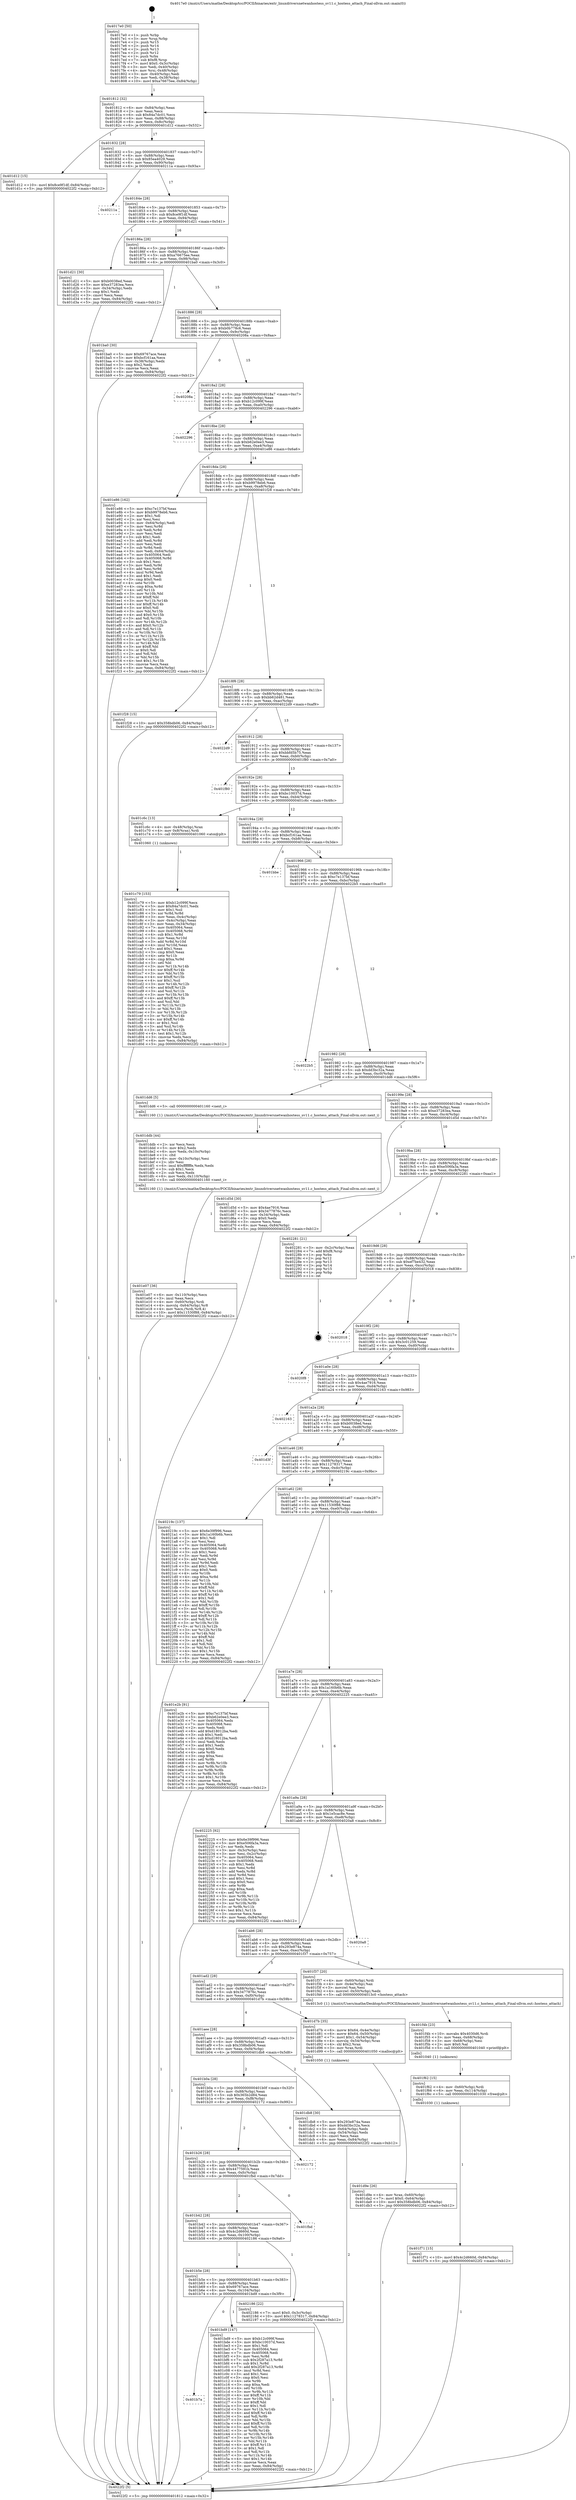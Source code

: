 digraph "0x4017e0" {
  label = "0x4017e0 (/mnt/c/Users/mathe/Desktop/tcc/POCII/binaries/extr_linuxdriversnetwanhostess_sv11.c_hostess_attach_Final-ollvm.out::main(0))"
  labelloc = "t"
  node[shape=record]

  Entry [label="",width=0.3,height=0.3,shape=circle,fillcolor=black,style=filled]
  "0x401812" [label="{
     0x401812 [32]\l
     | [instrs]\l
     &nbsp;&nbsp;0x401812 \<+6\>: mov -0x84(%rbp),%eax\l
     &nbsp;&nbsp;0x401818 \<+2\>: mov %eax,%ecx\l
     &nbsp;&nbsp;0x40181a \<+6\>: sub $0x84a7dc01,%ecx\l
     &nbsp;&nbsp;0x401820 \<+6\>: mov %eax,-0x88(%rbp)\l
     &nbsp;&nbsp;0x401826 \<+6\>: mov %ecx,-0x8c(%rbp)\l
     &nbsp;&nbsp;0x40182c \<+6\>: je 0000000000401d12 \<main+0x532\>\l
  }"]
  "0x401d12" [label="{
     0x401d12 [15]\l
     | [instrs]\l
     &nbsp;&nbsp;0x401d12 \<+10\>: movl $0x8ce9f1df,-0x84(%rbp)\l
     &nbsp;&nbsp;0x401d1c \<+5\>: jmp 00000000004022f2 \<main+0xb12\>\l
  }"]
  "0x401832" [label="{
     0x401832 [28]\l
     | [instrs]\l
     &nbsp;&nbsp;0x401832 \<+5\>: jmp 0000000000401837 \<main+0x57\>\l
     &nbsp;&nbsp;0x401837 \<+6\>: mov -0x88(%rbp),%eax\l
     &nbsp;&nbsp;0x40183d \<+5\>: sub $0x85ea4029,%eax\l
     &nbsp;&nbsp;0x401842 \<+6\>: mov %eax,-0x90(%rbp)\l
     &nbsp;&nbsp;0x401848 \<+6\>: je 000000000040211a \<main+0x93a\>\l
  }"]
  Exit [label="",width=0.3,height=0.3,shape=circle,fillcolor=black,style=filled,peripheries=2]
  "0x40211a" [label="{
     0x40211a\l
  }", style=dashed]
  "0x40184e" [label="{
     0x40184e [28]\l
     | [instrs]\l
     &nbsp;&nbsp;0x40184e \<+5\>: jmp 0000000000401853 \<main+0x73\>\l
     &nbsp;&nbsp;0x401853 \<+6\>: mov -0x88(%rbp),%eax\l
     &nbsp;&nbsp;0x401859 \<+5\>: sub $0x8ce9f1df,%eax\l
     &nbsp;&nbsp;0x40185e \<+6\>: mov %eax,-0x94(%rbp)\l
     &nbsp;&nbsp;0x401864 \<+6\>: je 0000000000401d21 \<main+0x541\>\l
  }"]
  "0x401f71" [label="{
     0x401f71 [15]\l
     | [instrs]\l
     &nbsp;&nbsp;0x401f71 \<+10\>: movl $0x4c2d660d,-0x84(%rbp)\l
     &nbsp;&nbsp;0x401f7b \<+5\>: jmp 00000000004022f2 \<main+0xb12\>\l
  }"]
  "0x401d21" [label="{
     0x401d21 [30]\l
     | [instrs]\l
     &nbsp;&nbsp;0x401d21 \<+5\>: mov $0xb0038ed,%eax\l
     &nbsp;&nbsp;0x401d26 \<+5\>: mov $0xe37283ea,%ecx\l
     &nbsp;&nbsp;0x401d2b \<+3\>: mov -0x34(%rbp),%edx\l
     &nbsp;&nbsp;0x401d2e \<+3\>: cmp $0x1,%edx\l
     &nbsp;&nbsp;0x401d31 \<+3\>: cmovl %ecx,%eax\l
     &nbsp;&nbsp;0x401d34 \<+6\>: mov %eax,-0x84(%rbp)\l
     &nbsp;&nbsp;0x401d3a \<+5\>: jmp 00000000004022f2 \<main+0xb12\>\l
  }"]
  "0x40186a" [label="{
     0x40186a [28]\l
     | [instrs]\l
     &nbsp;&nbsp;0x40186a \<+5\>: jmp 000000000040186f \<main+0x8f\>\l
     &nbsp;&nbsp;0x40186f \<+6\>: mov -0x88(%rbp),%eax\l
     &nbsp;&nbsp;0x401875 \<+5\>: sub $0xa76675ee,%eax\l
     &nbsp;&nbsp;0x40187a \<+6\>: mov %eax,-0x98(%rbp)\l
     &nbsp;&nbsp;0x401880 \<+6\>: je 0000000000401ba0 \<main+0x3c0\>\l
  }"]
  "0x401f62" [label="{
     0x401f62 [15]\l
     | [instrs]\l
     &nbsp;&nbsp;0x401f62 \<+4\>: mov -0x60(%rbp),%rdi\l
     &nbsp;&nbsp;0x401f66 \<+6\>: mov %eax,-0x114(%rbp)\l
     &nbsp;&nbsp;0x401f6c \<+5\>: call 0000000000401030 \<free@plt\>\l
     | [calls]\l
     &nbsp;&nbsp;0x401030 \{1\} (unknown)\l
  }"]
  "0x401ba0" [label="{
     0x401ba0 [30]\l
     | [instrs]\l
     &nbsp;&nbsp;0x401ba0 \<+5\>: mov $0x69767ace,%eax\l
     &nbsp;&nbsp;0x401ba5 \<+5\>: mov $0xbcf161aa,%ecx\l
     &nbsp;&nbsp;0x401baa \<+3\>: mov -0x38(%rbp),%edx\l
     &nbsp;&nbsp;0x401bad \<+3\>: cmp $0x2,%edx\l
     &nbsp;&nbsp;0x401bb0 \<+3\>: cmovne %ecx,%eax\l
     &nbsp;&nbsp;0x401bb3 \<+6\>: mov %eax,-0x84(%rbp)\l
     &nbsp;&nbsp;0x401bb9 \<+5\>: jmp 00000000004022f2 \<main+0xb12\>\l
  }"]
  "0x401886" [label="{
     0x401886 [28]\l
     | [instrs]\l
     &nbsp;&nbsp;0x401886 \<+5\>: jmp 000000000040188b \<main+0xab\>\l
     &nbsp;&nbsp;0x40188b \<+6\>: mov -0x88(%rbp),%eax\l
     &nbsp;&nbsp;0x401891 \<+5\>: sub $0xb0b778c6,%eax\l
     &nbsp;&nbsp;0x401896 \<+6\>: mov %eax,-0x9c(%rbp)\l
     &nbsp;&nbsp;0x40189c \<+6\>: je 000000000040208a \<main+0x8aa\>\l
  }"]
  "0x4022f2" [label="{
     0x4022f2 [5]\l
     | [instrs]\l
     &nbsp;&nbsp;0x4022f2 \<+5\>: jmp 0000000000401812 \<main+0x32\>\l
  }"]
  "0x4017e0" [label="{
     0x4017e0 [50]\l
     | [instrs]\l
     &nbsp;&nbsp;0x4017e0 \<+1\>: push %rbp\l
     &nbsp;&nbsp;0x4017e1 \<+3\>: mov %rsp,%rbp\l
     &nbsp;&nbsp;0x4017e4 \<+2\>: push %r15\l
     &nbsp;&nbsp;0x4017e6 \<+2\>: push %r14\l
     &nbsp;&nbsp;0x4017e8 \<+2\>: push %r13\l
     &nbsp;&nbsp;0x4017ea \<+2\>: push %r12\l
     &nbsp;&nbsp;0x4017ec \<+1\>: push %rbx\l
     &nbsp;&nbsp;0x4017ed \<+7\>: sub $0xf8,%rsp\l
     &nbsp;&nbsp;0x4017f4 \<+7\>: movl $0x0,-0x3c(%rbp)\l
     &nbsp;&nbsp;0x4017fb \<+3\>: mov %edi,-0x40(%rbp)\l
     &nbsp;&nbsp;0x4017fe \<+4\>: mov %rsi,-0x48(%rbp)\l
     &nbsp;&nbsp;0x401802 \<+3\>: mov -0x40(%rbp),%edi\l
     &nbsp;&nbsp;0x401805 \<+3\>: mov %edi,-0x38(%rbp)\l
     &nbsp;&nbsp;0x401808 \<+10\>: movl $0xa76675ee,-0x84(%rbp)\l
  }"]
  "0x401f4b" [label="{
     0x401f4b [23]\l
     | [instrs]\l
     &nbsp;&nbsp;0x401f4b \<+10\>: movabs $0x4030d6,%rdi\l
     &nbsp;&nbsp;0x401f55 \<+3\>: mov %eax,-0x68(%rbp)\l
     &nbsp;&nbsp;0x401f58 \<+3\>: mov -0x68(%rbp),%esi\l
     &nbsp;&nbsp;0x401f5b \<+2\>: mov $0x0,%al\l
     &nbsp;&nbsp;0x401f5d \<+5\>: call 0000000000401040 \<printf@plt\>\l
     | [calls]\l
     &nbsp;&nbsp;0x401040 \{1\} (unknown)\l
  }"]
  "0x40208a" [label="{
     0x40208a\l
  }", style=dashed]
  "0x4018a2" [label="{
     0x4018a2 [28]\l
     | [instrs]\l
     &nbsp;&nbsp;0x4018a2 \<+5\>: jmp 00000000004018a7 \<main+0xc7\>\l
     &nbsp;&nbsp;0x4018a7 \<+6\>: mov -0x88(%rbp),%eax\l
     &nbsp;&nbsp;0x4018ad \<+5\>: sub $0xb12c099f,%eax\l
     &nbsp;&nbsp;0x4018b2 \<+6\>: mov %eax,-0xa0(%rbp)\l
     &nbsp;&nbsp;0x4018b8 \<+6\>: je 0000000000402296 \<main+0xab6\>\l
  }"]
  "0x401e07" [label="{
     0x401e07 [36]\l
     | [instrs]\l
     &nbsp;&nbsp;0x401e07 \<+6\>: mov -0x110(%rbp),%ecx\l
     &nbsp;&nbsp;0x401e0d \<+3\>: imul %eax,%ecx\l
     &nbsp;&nbsp;0x401e10 \<+4\>: mov -0x60(%rbp),%rdi\l
     &nbsp;&nbsp;0x401e14 \<+4\>: movslq -0x64(%rbp),%r8\l
     &nbsp;&nbsp;0x401e18 \<+4\>: mov %ecx,(%rdi,%r8,4)\l
     &nbsp;&nbsp;0x401e1c \<+10\>: movl $0x11530f88,-0x84(%rbp)\l
     &nbsp;&nbsp;0x401e26 \<+5\>: jmp 00000000004022f2 \<main+0xb12\>\l
  }"]
  "0x402296" [label="{
     0x402296\l
  }", style=dashed]
  "0x4018be" [label="{
     0x4018be [28]\l
     | [instrs]\l
     &nbsp;&nbsp;0x4018be \<+5\>: jmp 00000000004018c3 \<main+0xe3\>\l
     &nbsp;&nbsp;0x4018c3 \<+6\>: mov -0x88(%rbp),%eax\l
     &nbsp;&nbsp;0x4018c9 \<+5\>: sub $0xb62e0ee3,%eax\l
     &nbsp;&nbsp;0x4018ce \<+6\>: mov %eax,-0xa4(%rbp)\l
     &nbsp;&nbsp;0x4018d4 \<+6\>: je 0000000000401e86 \<main+0x6a6\>\l
  }"]
  "0x401ddb" [label="{
     0x401ddb [44]\l
     | [instrs]\l
     &nbsp;&nbsp;0x401ddb \<+2\>: xor %ecx,%ecx\l
     &nbsp;&nbsp;0x401ddd \<+5\>: mov $0x2,%edx\l
     &nbsp;&nbsp;0x401de2 \<+6\>: mov %edx,-0x10c(%rbp)\l
     &nbsp;&nbsp;0x401de8 \<+1\>: cltd\l
     &nbsp;&nbsp;0x401de9 \<+6\>: mov -0x10c(%rbp),%esi\l
     &nbsp;&nbsp;0x401def \<+2\>: idiv %esi\l
     &nbsp;&nbsp;0x401df1 \<+6\>: imul $0xfffffffe,%edx,%edx\l
     &nbsp;&nbsp;0x401df7 \<+3\>: sub $0x1,%ecx\l
     &nbsp;&nbsp;0x401dfa \<+2\>: sub %ecx,%edx\l
     &nbsp;&nbsp;0x401dfc \<+6\>: mov %edx,-0x110(%rbp)\l
     &nbsp;&nbsp;0x401e02 \<+5\>: call 0000000000401160 \<next_i\>\l
     | [calls]\l
     &nbsp;&nbsp;0x401160 \{1\} (/mnt/c/Users/mathe/Desktop/tcc/POCII/binaries/extr_linuxdriversnetwanhostess_sv11.c_hostess_attach_Final-ollvm.out::next_i)\l
  }"]
  "0x401e86" [label="{
     0x401e86 [162]\l
     | [instrs]\l
     &nbsp;&nbsp;0x401e86 \<+5\>: mov $0xc7e137bf,%eax\l
     &nbsp;&nbsp;0x401e8b \<+5\>: mov $0xb9978eb6,%ecx\l
     &nbsp;&nbsp;0x401e90 \<+2\>: mov $0x1,%dl\l
     &nbsp;&nbsp;0x401e92 \<+2\>: xor %esi,%esi\l
     &nbsp;&nbsp;0x401e94 \<+3\>: mov -0x64(%rbp),%edi\l
     &nbsp;&nbsp;0x401e97 \<+3\>: mov %esi,%r8d\l
     &nbsp;&nbsp;0x401e9a \<+3\>: sub %edi,%r8d\l
     &nbsp;&nbsp;0x401e9d \<+2\>: mov %esi,%edi\l
     &nbsp;&nbsp;0x401e9f \<+3\>: sub $0x1,%edi\l
     &nbsp;&nbsp;0x401ea2 \<+3\>: add %edi,%r8d\l
     &nbsp;&nbsp;0x401ea5 \<+2\>: mov %esi,%edi\l
     &nbsp;&nbsp;0x401ea7 \<+3\>: sub %r8d,%edi\l
     &nbsp;&nbsp;0x401eaa \<+3\>: mov %edi,-0x64(%rbp)\l
     &nbsp;&nbsp;0x401ead \<+7\>: mov 0x405064,%edi\l
     &nbsp;&nbsp;0x401eb4 \<+8\>: mov 0x405068,%r8d\l
     &nbsp;&nbsp;0x401ebc \<+3\>: sub $0x1,%esi\l
     &nbsp;&nbsp;0x401ebf \<+3\>: mov %edi,%r9d\l
     &nbsp;&nbsp;0x401ec2 \<+3\>: add %esi,%r9d\l
     &nbsp;&nbsp;0x401ec5 \<+4\>: imul %r9d,%edi\l
     &nbsp;&nbsp;0x401ec9 \<+3\>: and $0x1,%edi\l
     &nbsp;&nbsp;0x401ecc \<+3\>: cmp $0x0,%edi\l
     &nbsp;&nbsp;0x401ecf \<+4\>: sete %r10b\l
     &nbsp;&nbsp;0x401ed3 \<+4\>: cmp $0xa,%r8d\l
     &nbsp;&nbsp;0x401ed7 \<+4\>: setl %r11b\l
     &nbsp;&nbsp;0x401edb \<+3\>: mov %r10b,%bl\l
     &nbsp;&nbsp;0x401ede \<+3\>: xor $0xff,%bl\l
     &nbsp;&nbsp;0x401ee1 \<+3\>: mov %r11b,%r14b\l
     &nbsp;&nbsp;0x401ee4 \<+4\>: xor $0xff,%r14b\l
     &nbsp;&nbsp;0x401ee8 \<+3\>: xor $0x0,%dl\l
     &nbsp;&nbsp;0x401eeb \<+3\>: mov %bl,%r15b\l
     &nbsp;&nbsp;0x401eee \<+4\>: and $0x0,%r15b\l
     &nbsp;&nbsp;0x401ef2 \<+3\>: and %dl,%r10b\l
     &nbsp;&nbsp;0x401ef5 \<+3\>: mov %r14b,%r12b\l
     &nbsp;&nbsp;0x401ef8 \<+4\>: and $0x0,%r12b\l
     &nbsp;&nbsp;0x401efc \<+3\>: and %dl,%r11b\l
     &nbsp;&nbsp;0x401eff \<+3\>: or %r10b,%r15b\l
     &nbsp;&nbsp;0x401f02 \<+3\>: or %r11b,%r12b\l
     &nbsp;&nbsp;0x401f05 \<+3\>: xor %r12b,%r15b\l
     &nbsp;&nbsp;0x401f08 \<+3\>: or %r14b,%bl\l
     &nbsp;&nbsp;0x401f0b \<+3\>: xor $0xff,%bl\l
     &nbsp;&nbsp;0x401f0e \<+3\>: or $0x0,%dl\l
     &nbsp;&nbsp;0x401f11 \<+2\>: and %dl,%bl\l
     &nbsp;&nbsp;0x401f13 \<+3\>: or %bl,%r15b\l
     &nbsp;&nbsp;0x401f16 \<+4\>: test $0x1,%r15b\l
     &nbsp;&nbsp;0x401f1a \<+3\>: cmovne %ecx,%eax\l
     &nbsp;&nbsp;0x401f1d \<+6\>: mov %eax,-0x84(%rbp)\l
     &nbsp;&nbsp;0x401f23 \<+5\>: jmp 00000000004022f2 \<main+0xb12\>\l
  }"]
  "0x4018da" [label="{
     0x4018da [28]\l
     | [instrs]\l
     &nbsp;&nbsp;0x4018da \<+5\>: jmp 00000000004018df \<main+0xff\>\l
     &nbsp;&nbsp;0x4018df \<+6\>: mov -0x88(%rbp),%eax\l
     &nbsp;&nbsp;0x4018e5 \<+5\>: sub $0xb9978eb6,%eax\l
     &nbsp;&nbsp;0x4018ea \<+6\>: mov %eax,-0xa8(%rbp)\l
     &nbsp;&nbsp;0x4018f0 \<+6\>: je 0000000000401f28 \<main+0x748\>\l
  }"]
  "0x401d9e" [label="{
     0x401d9e [26]\l
     | [instrs]\l
     &nbsp;&nbsp;0x401d9e \<+4\>: mov %rax,-0x60(%rbp)\l
     &nbsp;&nbsp;0x401da2 \<+7\>: movl $0x0,-0x64(%rbp)\l
     &nbsp;&nbsp;0x401da9 \<+10\>: movl $0x358bdb06,-0x84(%rbp)\l
     &nbsp;&nbsp;0x401db3 \<+5\>: jmp 00000000004022f2 \<main+0xb12\>\l
  }"]
  "0x401f28" [label="{
     0x401f28 [15]\l
     | [instrs]\l
     &nbsp;&nbsp;0x401f28 \<+10\>: movl $0x358bdb06,-0x84(%rbp)\l
     &nbsp;&nbsp;0x401f32 \<+5\>: jmp 00000000004022f2 \<main+0xb12\>\l
  }"]
  "0x4018f6" [label="{
     0x4018f6 [28]\l
     | [instrs]\l
     &nbsp;&nbsp;0x4018f6 \<+5\>: jmp 00000000004018fb \<main+0x11b\>\l
     &nbsp;&nbsp;0x4018fb \<+6\>: mov -0x88(%rbp),%eax\l
     &nbsp;&nbsp;0x401901 \<+5\>: sub $0xbb62d481,%eax\l
     &nbsp;&nbsp;0x401906 \<+6\>: mov %eax,-0xac(%rbp)\l
     &nbsp;&nbsp;0x40190c \<+6\>: je 00000000004022d9 \<main+0xaf9\>\l
  }"]
  "0x401c79" [label="{
     0x401c79 [153]\l
     | [instrs]\l
     &nbsp;&nbsp;0x401c79 \<+5\>: mov $0xb12c099f,%ecx\l
     &nbsp;&nbsp;0x401c7e \<+5\>: mov $0x84a7dc01,%edx\l
     &nbsp;&nbsp;0x401c83 \<+3\>: mov $0x1,%sil\l
     &nbsp;&nbsp;0x401c86 \<+3\>: xor %r8d,%r8d\l
     &nbsp;&nbsp;0x401c89 \<+3\>: mov %eax,-0x4c(%rbp)\l
     &nbsp;&nbsp;0x401c8c \<+3\>: mov -0x4c(%rbp),%eax\l
     &nbsp;&nbsp;0x401c8f \<+3\>: mov %eax,-0x34(%rbp)\l
     &nbsp;&nbsp;0x401c92 \<+7\>: mov 0x405064,%eax\l
     &nbsp;&nbsp;0x401c99 \<+8\>: mov 0x405068,%r9d\l
     &nbsp;&nbsp;0x401ca1 \<+4\>: sub $0x1,%r8d\l
     &nbsp;&nbsp;0x401ca5 \<+3\>: mov %eax,%r10d\l
     &nbsp;&nbsp;0x401ca8 \<+3\>: add %r8d,%r10d\l
     &nbsp;&nbsp;0x401cab \<+4\>: imul %r10d,%eax\l
     &nbsp;&nbsp;0x401caf \<+3\>: and $0x1,%eax\l
     &nbsp;&nbsp;0x401cb2 \<+3\>: cmp $0x0,%eax\l
     &nbsp;&nbsp;0x401cb5 \<+4\>: sete %r11b\l
     &nbsp;&nbsp;0x401cb9 \<+4\>: cmp $0xa,%r9d\l
     &nbsp;&nbsp;0x401cbd \<+3\>: setl %bl\l
     &nbsp;&nbsp;0x401cc0 \<+3\>: mov %r11b,%r14b\l
     &nbsp;&nbsp;0x401cc3 \<+4\>: xor $0xff,%r14b\l
     &nbsp;&nbsp;0x401cc7 \<+3\>: mov %bl,%r15b\l
     &nbsp;&nbsp;0x401cca \<+4\>: xor $0xff,%r15b\l
     &nbsp;&nbsp;0x401cce \<+4\>: xor $0x1,%sil\l
     &nbsp;&nbsp;0x401cd2 \<+3\>: mov %r14b,%r12b\l
     &nbsp;&nbsp;0x401cd5 \<+4\>: and $0xff,%r12b\l
     &nbsp;&nbsp;0x401cd9 \<+3\>: and %sil,%r11b\l
     &nbsp;&nbsp;0x401cdc \<+3\>: mov %r15b,%r13b\l
     &nbsp;&nbsp;0x401cdf \<+4\>: and $0xff,%r13b\l
     &nbsp;&nbsp;0x401ce3 \<+3\>: and %sil,%bl\l
     &nbsp;&nbsp;0x401ce6 \<+3\>: or %r11b,%r12b\l
     &nbsp;&nbsp;0x401ce9 \<+3\>: or %bl,%r13b\l
     &nbsp;&nbsp;0x401cec \<+3\>: xor %r13b,%r12b\l
     &nbsp;&nbsp;0x401cef \<+3\>: or %r15b,%r14b\l
     &nbsp;&nbsp;0x401cf2 \<+4\>: xor $0xff,%r14b\l
     &nbsp;&nbsp;0x401cf6 \<+4\>: or $0x1,%sil\l
     &nbsp;&nbsp;0x401cfa \<+3\>: and %sil,%r14b\l
     &nbsp;&nbsp;0x401cfd \<+3\>: or %r14b,%r12b\l
     &nbsp;&nbsp;0x401d00 \<+4\>: test $0x1,%r12b\l
     &nbsp;&nbsp;0x401d04 \<+3\>: cmovne %edx,%ecx\l
     &nbsp;&nbsp;0x401d07 \<+6\>: mov %ecx,-0x84(%rbp)\l
     &nbsp;&nbsp;0x401d0d \<+5\>: jmp 00000000004022f2 \<main+0xb12\>\l
  }"]
  "0x4022d9" [label="{
     0x4022d9\l
  }", style=dashed]
  "0x401912" [label="{
     0x401912 [28]\l
     | [instrs]\l
     &nbsp;&nbsp;0x401912 \<+5\>: jmp 0000000000401917 \<main+0x137\>\l
     &nbsp;&nbsp;0x401917 \<+6\>: mov -0x88(%rbp),%eax\l
     &nbsp;&nbsp;0x40191d \<+5\>: sub $0xbbfd5b75,%eax\l
     &nbsp;&nbsp;0x401922 \<+6\>: mov %eax,-0xb0(%rbp)\l
     &nbsp;&nbsp;0x401928 \<+6\>: je 0000000000401f80 \<main+0x7a0\>\l
  }"]
  "0x401b7a" [label="{
     0x401b7a\l
  }", style=dashed]
  "0x401f80" [label="{
     0x401f80\l
  }", style=dashed]
  "0x40192e" [label="{
     0x40192e [28]\l
     | [instrs]\l
     &nbsp;&nbsp;0x40192e \<+5\>: jmp 0000000000401933 \<main+0x153\>\l
     &nbsp;&nbsp;0x401933 \<+6\>: mov -0x88(%rbp),%eax\l
     &nbsp;&nbsp;0x401939 \<+5\>: sub $0xbc10037d,%eax\l
     &nbsp;&nbsp;0x40193e \<+6\>: mov %eax,-0xb4(%rbp)\l
     &nbsp;&nbsp;0x401944 \<+6\>: je 0000000000401c6c \<main+0x48c\>\l
  }"]
  "0x401bd9" [label="{
     0x401bd9 [147]\l
     | [instrs]\l
     &nbsp;&nbsp;0x401bd9 \<+5\>: mov $0xb12c099f,%eax\l
     &nbsp;&nbsp;0x401bde \<+5\>: mov $0xbc10037d,%ecx\l
     &nbsp;&nbsp;0x401be3 \<+2\>: mov $0x1,%dl\l
     &nbsp;&nbsp;0x401be5 \<+7\>: mov 0x405064,%esi\l
     &nbsp;&nbsp;0x401bec \<+7\>: mov 0x405068,%edi\l
     &nbsp;&nbsp;0x401bf3 \<+3\>: mov %esi,%r8d\l
     &nbsp;&nbsp;0x401bf6 \<+7\>: sub $0x2f287a13,%r8d\l
     &nbsp;&nbsp;0x401bfd \<+4\>: sub $0x1,%r8d\l
     &nbsp;&nbsp;0x401c01 \<+7\>: add $0x2f287a13,%r8d\l
     &nbsp;&nbsp;0x401c08 \<+4\>: imul %r8d,%esi\l
     &nbsp;&nbsp;0x401c0c \<+3\>: and $0x1,%esi\l
     &nbsp;&nbsp;0x401c0f \<+3\>: cmp $0x0,%esi\l
     &nbsp;&nbsp;0x401c12 \<+4\>: sete %r9b\l
     &nbsp;&nbsp;0x401c16 \<+3\>: cmp $0xa,%edi\l
     &nbsp;&nbsp;0x401c19 \<+4\>: setl %r10b\l
     &nbsp;&nbsp;0x401c1d \<+3\>: mov %r9b,%r11b\l
     &nbsp;&nbsp;0x401c20 \<+4\>: xor $0xff,%r11b\l
     &nbsp;&nbsp;0x401c24 \<+3\>: mov %r10b,%bl\l
     &nbsp;&nbsp;0x401c27 \<+3\>: xor $0xff,%bl\l
     &nbsp;&nbsp;0x401c2a \<+3\>: xor $0x1,%dl\l
     &nbsp;&nbsp;0x401c2d \<+3\>: mov %r11b,%r14b\l
     &nbsp;&nbsp;0x401c30 \<+4\>: and $0xff,%r14b\l
     &nbsp;&nbsp;0x401c34 \<+3\>: and %dl,%r9b\l
     &nbsp;&nbsp;0x401c37 \<+3\>: mov %bl,%r15b\l
     &nbsp;&nbsp;0x401c3a \<+4\>: and $0xff,%r15b\l
     &nbsp;&nbsp;0x401c3e \<+3\>: and %dl,%r10b\l
     &nbsp;&nbsp;0x401c41 \<+3\>: or %r9b,%r14b\l
     &nbsp;&nbsp;0x401c44 \<+3\>: or %r10b,%r15b\l
     &nbsp;&nbsp;0x401c47 \<+3\>: xor %r15b,%r14b\l
     &nbsp;&nbsp;0x401c4a \<+3\>: or %bl,%r11b\l
     &nbsp;&nbsp;0x401c4d \<+4\>: xor $0xff,%r11b\l
     &nbsp;&nbsp;0x401c51 \<+3\>: or $0x1,%dl\l
     &nbsp;&nbsp;0x401c54 \<+3\>: and %dl,%r11b\l
     &nbsp;&nbsp;0x401c57 \<+3\>: or %r11b,%r14b\l
     &nbsp;&nbsp;0x401c5a \<+4\>: test $0x1,%r14b\l
     &nbsp;&nbsp;0x401c5e \<+3\>: cmovne %ecx,%eax\l
     &nbsp;&nbsp;0x401c61 \<+6\>: mov %eax,-0x84(%rbp)\l
     &nbsp;&nbsp;0x401c67 \<+5\>: jmp 00000000004022f2 \<main+0xb12\>\l
  }"]
  "0x401c6c" [label="{
     0x401c6c [13]\l
     | [instrs]\l
     &nbsp;&nbsp;0x401c6c \<+4\>: mov -0x48(%rbp),%rax\l
     &nbsp;&nbsp;0x401c70 \<+4\>: mov 0x8(%rax),%rdi\l
     &nbsp;&nbsp;0x401c74 \<+5\>: call 0000000000401060 \<atoi@plt\>\l
     | [calls]\l
     &nbsp;&nbsp;0x401060 \{1\} (unknown)\l
  }"]
  "0x40194a" [label="{
     0x40194a [28]\l
     | [instrs]\l
     &nbsp;&nbsp;0x40194a \<+5\>: jmp 000000000040194f \<main+0x16f\>\l
     &nbsp;&nbsp;0x40194f \<+6\>: mov -0x88(%rbp),%eax\l
     &nbsp;&nbsp;0x401955 \<+5\>: sub $0xbcf161aa,%eax\l
     &nbsp;&nbsp;0x40195a \<+6\>: mov %eax,-0xb8(%rbp)\l
     &nbsp;&nbsp;0x401960 \<+6\>: je 0000000000401bbe \<main+0x3de\>\l
  }"]
  "0x401b5e" [label="{
     0x401b5e [28]\l
     | [instrs]\l
     &nbsp;&nbsp;0x401b5e \<+5\>: jmp 0000000000401b63 \<main+0x383\>\l
     &nbsp;&nbsp;0x401b63 \<+6\>: mov -0x88(%rbp),%eax\l
     &nbsp;&nbsp;0x401b69 \<+5\>: sub $0x69767ace,%eax\l
     &nbsp;&nbsp;0x401b6e \<+6\>: mov %eax,-0x104(%rbp)\l
     &nbsp;&nbsp;0x401b74 \<+6\>: je 0000000000401bd9 \<main+0x3f9\>\l
  }"]
  "0x401bbe" [label="{
     0x401bbe\l
  }", style=dashed]
  "0x401966" [label="{
     0x401966 [28]\l
     | [instrs]\l
     &nbsp;&nbsp;0x401966 \<+5\>: jmp 000000000040196b \<main+0x18b\>\l
     &nbsp;&nbsp;0x40196b \<+6\>: mov -0x88(%rbp),%eax\l
     &nbsp;&nbsp;0x401971 \<+5\>: sub $0xc7e137bf,%eax\l
     &nbsp;&nbsp;0x401976 \<+6\>: mov %eax,-0xbc(%rbp)\l
     &nbsp;&nbsp;0x40197c \<+6\>: je 00000000004022b5 \<main+0xad5\>\l
  }"]
  "0x402186" [label="{
     0x402186 [22]\l
     | [instrs]\l
     &nbsp;&nbsp;0x402186 \<+7\>: movl $0x0,-0x3c(%rbp)\l
     &nbsp;&nbsp;0x40218d \<+10\>: movl $0x11278317,-0x84(%rbp)\l
     &nbsp;&nbsp;0x402197 \<+5\>: jmp 00000000004022f2 \<main+0xb12\>\l
  }"]
  "0x4022b5" [label="{
     0x4022b5\l
  }", style=dashed]
  "0x401982" [label="{
     0x401982 [28]\l
     | [instrs]\l
     &nbsp;&nbsp;0x401982 \<+5\>: jmp 0000000000401987 \<main+0x1a7\>\l
     &nbsp;&nbsp;0x401987 \<+6\>: mov -0x88(%rbp),%eax\l
     &nbsp;&nbsp;0x40198d \<+5\>: sub $0xdd3bc32a,%eax\l
     &nbsp;&nbsp;0x401992 \<+6\>: mov %eax,-0xc0(%rbp)\l
     &nbsp;&nbsp;0x401998 \<+6\>: je 0000000000401dd6 \<main+0x5f6\>\l
  }"]
  "0x401b42" [label="{
     0x401b42 [28]\l
     | [instrs]\l
     &nbsp;&nbsp;0x401b42 \<+5\>: jmp 0000000000401b47 \<main+0x367\>\l
     &nbsp;&nbsp;0x401b47 \<+6\>: mov -0x88(%rbp),%eax\l
     &nbsp;&nbsp;0x401b4d \<+5\>: sub $0x4c2d660d,%eax\l
     &nbsp;&nbsp;0x401b52 \<+6\>: mov %eax,-0x100(%rbp)\l
     &nbsp;&nbsp;0x401b58 \<+6\>: je 0000000000402186 \<main+0x9a6\>\l
  }"]
  "0x401dd6" [label="{
     0x401dd6 [5]\l
     | [instrs]\l
     &nbsp;&nbsp;0x401dd6 \<+5\>: call 0000000000401160 \<next_i\>\l
     | [calls]\l
     &nbsp;&nbsp;0x401160 \{1\} (/mnt/c/Users/mathe/Desktop/tcc/POCII/binaries/extr_linuxdriversnetwanhostess_sv11.c_hostess_attach_Final-ollvm.out::next_i)\l
  }"]
  "0x40199e" [label="{
     0x40199e [28]\l
     | [instrs]\l
     &nbsp;&nbsp;0x40199e \<+5\>: jmp 00000000004019a3 \<main+0x1c3\>\l
     &nbsp;&nbsp;0x4019a3 \<+6\>: mov -0x88(%rbp),%eax\l
     &nbsp;&nbsp;0x4019a9 \<+5\>: sub $0xe37283ea,%eax\l
     &nbsp;&nbsp;0x4019ae \<+6\>: mov %eax,-0xc4(%rbp)\l
     &nbsp;&nbsp;0x4019b4 \<+6\>: je 0000000000401d5d \<main+0x57d\>\l
  }"]
  "0x401fbd" [label="{
     0x401fbd\l
  }", style=dashed]
  "0x401d5d" [label="{
     0x401d5d [30]\l
     | [instrs]\l
     &nbsp;&nbsp;0x401d5d \<+5\>: mov $0x4ae7916,%eax\l
     &nbsp;&nbsp;0x401d62 \<+5\>: mov $0x3477876c,%ecx\l
     &nbsp;&nbsp;0x401d67 \<+3\>: mov -0x34(%rbp),%edx\l
     &nbsp;&nbsp;0x401d6a \<+3\>: cmp $0x0,%edx\l
     &nbsp;&nbsp;0x401d6d \<+3\>: cmove %ecx,%eax\l
     &nbsp;&nbsp;0x401d70 \<+6\>: mov %eax,-0x84(%rbp)\l
     &nbsp;&nbsp;0x401d76 \<+5\>: jmp 00000000004022f2 \<main+0xb12\>\l
  }"]
  "0x4019ba" [label="{
     0x4019ba [28]\l
     | [instrs]\l
     &nbsp;&nbsp;0x4019ba \<+5\>: jmp 00000000004019bf \<main+0x1df\>\l
     &nbsp;&nbsp;0x4019bf \<+6\>: mov -0x88(%rbp),%eax\l
     &nbsp;&nbsp;0x4019c5 \<+5\>: sub $0xe506fa3a,%eax\l
     &nbsp;&nbsp;0x4019ca \<+6\>: mov %eax,-0xc8(%rbp)\l
     &nbsp;&nbsp;0x4019d0 \<+6\>: je 0000000000402281 \<main+0xaa1\>\l
  }"]
  "0x401b26" [label="{
     0x401b26 [28]\l
     | [instrs]\l
     &nbsp;&nbsp;0x401b26 \<+5\>: jmp 0000000000401b2b \<main+0x34b\>\l
     &nbsp;&nbsp;0x401b2b \<+6\>: mov -0x88(%rbp),%eax\l
     &nbsp;&nbsp;0x401b31 \<+5\>: sub $0x4477591b,%eax\l
     &nbsp;&nbsp;0x401b36 \<+6\>: mov %eax,-0xfc(%rbp)\l
     &nbsp;&nbsp;0x401b3c \<+6\>: je 0000000000401fbd \<main+0x7dd\>\l
  }"]
  "0x402281" [label="{
     0x402281 [21]\l
     | [instrs]\l
     &nbsp;&nbsp;0x402281 \<+3\>: mov -0x2c(%rbp),%eax\l
     &nbsp;&nbsp;0x402284 \<+7\>: add $0xf8,%rsp\l
     &nbsp;&nbsp;0x40228b \<+1\>: pop %rbx\l
     &nbsp;&nbsp;0x40228c \<+2\>: pop %r12\l
     &nbsp;&nbsp;0x40228e \<+2\>: pop %r13\l
     &nbsp;&nbsp;0x402290 \<+2\>: pop %r14\l
     &nbsp;&nbsp;0x402292 \<+2\>: pop %r15\l
     &nbsp;&nbsp;0x402294 \<+1\>: pop %rbp\l
     &nbsp;&nbsp;0x402295 \<+1\>: ret\l
  }"]
  "0x4019d6" [label="{
     0x4019d6 [28]\l
     | [instrs]\l
     &nbsp;&nbsp;0x4019d6 \<+5\>: jmp 00000000004019db \<main+0x1fb\>\l
     &nbsp;&nbsp;0x4019db \<+6\>: mov -0x88(%rbp),%eax\l
     &nbsp;&nbsp;0x4019e1 \<+5\>: sub $0xef7be432,%eax\l
     &nbsp;&nbsp;0x4019e6 \<+6\>: mov %eax,-0xcc(%rbp)\l
     &nbsp;&nbsp;0x4019ec \<+6\>: je 0000000000402018 \<main+0x838\>\l
  }"]
  "0x402172" [label="{
     0x402172\l
  }", style=dashed]
  "0x402018" [label="{
     0x402018\l
  }", style=dashed]
  "0x4019f2" [label="{
     0x4019f2 [28]\l
     | [instrs]\l
     &nbsp;&nbsp;0x4019f2 \<+5\>: jmp 00000000004019f7 \<main+0x217\>\l
     &nbsp;&nbsp;0x4019f7 \<+6\>: mov -0x88(%rbp),%eax\l
     &nbsp;&nbsp;0x4019fd \<+5\>: sub $0x3c01259,%eax\l
     &nbsp;&nbsp;0x401a02 \<+6\>: mov %eax,-0xd0(%rbp)\l
     &nbsp;&nbsp;0x401a08 \<+6\>: je 00000000004020f8 \<main+0x918\>\l
  }"]
  "0x401b0a" [label="{
     0x401b0a [28]\l
     | [instrs]\l
     &nbsp;&nbsp;0x401b0a \<+5\>: jmp 0000000000401b0f \<main+0x32f\>\l
     &nbsp;&nbsp;0x401b0f \<+6\>: mov -0x88(%rbp),%eax\l
     &nbsp;&nbsp;0x401b15 \<+5\>: sub $0x365b2d84,%eax\l
     &nbsp;&nbsp;0x401b1a \<+6\>: mov %eax,-0xf8(%rbp)\l
     &nbsp;&nbsp;0x401b20 \<+6\>: je 0000000000402172 \<main+0x992\>\l
  }"]
  "0x4020f8" [label="{
     0x4020f8\l
  }", style=dashed]
  "0x401a0e" [label="{
     0x401a0e [28]\l
     | [instrs]\l
     &nbsp;&nbsp;0x401a0e \<+5\>: jmp 0000000000401a13 \<main+0x233\>\l
     &nbsp;&nbsp;0x401a13 \<+6\>: mov -0x88(%rbp),%eax\l
     &nbsp;&nbsp;0x401a19 \<+5\>: sub $0x4ae7916,%eax\l
     &nbsp;&nbsp;0x401a1e \<+6\>: mov %eax,-0xd4(%rbp)\l
     &nbsp;&nbsp;0x401a24 \<+6\>: je 0000000000402163 \<main+0x983\>\l
  }"]
  "0x401db8" [label="{
     0x401db8 [30]\l
     | [instrs]\l
     &nbsp;&nbsp;0x401db8 \<+5\>: mov $0x293e874a,%eax\l
     &nbsp;&nbsp;0x401dbd \<+5\>: mov $0xdd3bc32a,%ecx\l
     &nbsp;&nbsp;0x401dc2 \<+3\>: mov -0x64(%rbp),%edx\l
     &nbsp;&nbsp;0x401dc5 \<+3\>: cmp -0x54(%rbp),%edx\l
     &nbsp;&nbsp;0x401dc8 \<+3\>: cmovl %ecx,%eax\l
     &nbsp;&nbsp;0x401dcb \<+6\>: mov %eax,-0x84(%rbp)\l
     &nbsp;&nbsp;0x401dd1 \<+5\>: jmp 00000000004022f2 \<main+0xb12\>\l
  }"]
  "0x402163" [label="{
     0x402163\l
  }", style=dashed]
  "0x401a2a" [label="{
     0x401a2a [28]\l
     | [instrs]\l
     &nbsp;&nbsp;0x401a2a \<+5\>: jmp 0000000000401a2f \<main+0x24f\>\l
     &nbsp;&nbsp;0x401a2f \<+6\>: mov -0x88(%rbp),%eax\l
     &nbsp;&nbsp;0x401a35 \<+5\>: sub $0xb0038ed,%eax\l
     &nbsp;&nbsp;0x401a3a \<+6\>: mov %eax,-0xd8(%rbp)\l
     &nbsp;&nbsp;0x401a40 \<+6\>: je 0000000000401d3f \<main+0x55f\>\l
  }"]
  "0x401aee" [label="{
     0x401aee [28]\l
     | [instrs]\l
     &nbsp;&nbsp;0x401aee \<+5\>: jmp 0000000000401af3 \<main+0x313\>\l
     &nbsp;&nbsp;0x401af3 \<+6\>: mov -0x88(%rbp),%eax\l
     &nbsp;&nbsp;0x401af9 \<+5\>: sub $0x358bdb06,%eax\l
     &nbsp;&nbsp;0x401afe \<+6\>: mov %eax,-0xf4(%rbp)\l
     &nbsp;&nbsp;0x401b04 \<+6\>: je 0000000000401db8 \<main+0x5d8\>\l
  }"]
  "0x401d3f" [label="{
     0x401d3f\l
  }", style=dashed]
  "0x401a46" [label="{
     0x401a46 [28]\l
     | [instrs]\l
     &nbsp;&nbsp;0x401a46 \<+5\>: jmp 0000000000401a4b \<main+0x26b\>\l
     &nbsp;&nbsp;0x401a4b \<+6\>: mov -0x88(%rbp),%eax\l
     &nbsp;&nbsp;0x401a51 \<+5\>: sub $0x11278317,%eax\l
     &nbsp;&nbsp;0x401a56 \<+6\>: mov %eax,-0xdc(%rbp)\l
     &nbsp;&nbsp;0x401a5c \<+6\>: je 000000000040219c \<main+0x9bc\>\l
  }"]
  "0x401d7b" [label="{
     0x401d7b [35]\l
     | [instrs]\l
     &nbsp;&nbsp;0x401d7b \<+6\>: movw $0x64,-0x4e(%rbp)\l
     &nbsp;&nbsp;0x401d81 \<+6\>: movw $0x64,-0x50(%rbp)\l
     &nbsp;&nbsp;0x401d87 \<+7\>: movl $0x1,-0x54(%rbp)\l
     &nbsp;&nbsp;0x401d8e \<+4\>: movslq -0x54(%rbp),%rax\l
     &nbsp;&nbsp;0x401d92 \<+4\>: shl $0x2,%rax\l
     &nbsp;&nbsp;0x401d96 \<+3\>: mov %rax,%rdi\l
     &nbsp;&nbsp;0x401d99 \<+5\>: call 0000000000401050 \<malloc@plt\>\l
     | [calls]\l
     &nbsp;&nbsp;0x401050 \{1\} (unknown)\l
  }"]
  "0x40219c" [label="{
     0x40219c [137]\l
     | [instrs]\l
     &nbsp;&nbsp;0x40219c \<+5\>: mov $0x6e39f996,%eax\l
     &nbsp;&nbsp;0x4021a1 \<+5\>: mov $0x1a160b6b,%ecx\l
     &nbsp;&nbsp;0x4021a6 \<+2\>: mov $0x1,%dl\l
     &nbsp;&nbsp;0x4021a8 \<+2\>: xor %esi,%esi\l
     &nbsp;&nbsp;0x4021aa \<+7\>: mov 0x405064,%edi\l
     &nbsp;&nbsp;0x4021b1 \<+8\>: mov 0x405068,%r8d\l
     &nbsp;&nbsp;0x4021b9 \<+3\>: sub $0x1,%esi\l
     &nbsp;&nbsp;0x4021bc \<+3\>: mov %edi,%r9d\l
     &nbsp;&nbsp;0x4021bf \<+3\>: add %esi,%r9d\l
     &nbsp;&nbsp;0x4021c2 \<+4\>: imul %r9d,%edi\l
     &nbsp;&nbsp;0x4021c6 \<+3\>: and $0x1,%edi\l
     &nbsp;&nbsp;0x4021c9 \<+3\>: cmp $0x0,%edi\l
     &nbsp;&nbsp;0x4021cc \<+4\>: sete %r10b\l
     &nbsp;&nbsp;0x4021d0 \<+4\>: cmp $0xa,%r8d\l
     &nbsp;&nbsp;0x4021d4 \<+4\>: setl %r11b\l
     &nbsp;&nbsp;0x4021d8 \<+3\>: mov %r10b,%bl\l
     &nbsp;&nbsp;0x4021db \<+3\>: xor $0xff,%bl\l
     &nbsp;&nbsp;0x4021de \<+3\>: mov %r11b,%r14b\l
     &nbsp;&nbsp;0x4021e1 \<+4\>: xor $0xff,%r14b\l
     &nbsp;&nbsp;0x4021e5 \<+3\>: xor $0x1,%dl\l
     &nbsp;&nbsp;0x4021e8 \<+3\>: mov %bl,%r15b\l
     &nbsp;&nbsp;0x4021eb \<+4\>: and $0xff,%r15b\l
     &nbsp;&nbsp;0x4021ef \<+3\>: and %dl,%r10b\l
     &nbsp;&nbsp;0x4021f2 \<+3\>: mov %r14b,%r12b\l
     &nbsp;&nbsp;0x4021f5 \<+4\>: and $0xff,%r12b\l
     &nbsp;&nbsp;0x4021f9 \<+3\>: and %dl,%r11b\l
     &nbsp;&nbsp;0x4021fc \<+3\>: or %r10b,%r15b\l
     &nbsp;&nbsp;0x4021ff \<+3\>: or %r11b,%r12b\l
     &nbsp;&nbsp;0x402202 \<+3\>: xor %r12b,%r15b\l
     &nbsp;&nbsp;0x402205 \<+3\>: or %r14b,%bl\l
     &nbsp;&nbsp;0x402208 \<+3\>: xor $0xff,%bl\l
     &nbsp;&nbsp;0x40220b \<+3\>: or $0x1,%dl\l
     &nbsp;&nbsp;0x40220e \<+2\>: and %dl,%bl\l
     &nbsp;&nbsp;0x402210 \<+3\>: or %bl,%r15b\l
     &nbsp;&nbsp;0x402213 \<+4\>: test $0x1,%r15b\l
     &nbsp;&nbsp;0x402217 \<+3\>: cmovne %ecx,%eax\l
     &nbsp;&nbsp;0x40221a \<+6\>: mov %eax,-0x84(%rbp)\l
     &nbsp;&nbsp;0x402220 \<+5\>: jmp 00000000004022f2 \<main+0xb12\>\l
  }"]
  "0x401a62" [label="{
     0x401a62 [28]\l
     | [instrs]\l
     &nbsp;&nbsp;0x401a62 \<+5\>: jmp 0000000000401a67 \<main+0x287\>\l
     &nbsp;&nbsp;0x401a67 \<+6\>: mov -0x88(%rbp),%eax\l
     &nbsp;&nbsp;0x401a6d \<+5\>: sub $0x11530f88,%eax\l
     &nbsp;&nbsp;0x401a72 \<+6\>: mov %eax,-0xe0(%rbp)\l
     &nbsp;&nbsp;0x401a78 \<+6\>: je 0000000000401e2b \<main+0x64b\>\l
  }"]
  "0x401ad2" [label="{
     0x401ad2 [28]\l
     | [instrs]\l
     &nbsp;&nbsp;0x401ad2 \<+5\>: jmp 0000000000401ad7 \<main+0x2f7\>\l
     &nbsp;&nbsp;0x401ad7 \<+6\>: mov -0x88(%rbp),%eax\l
     &nbsp;&nbsp;0x401add \<+5\>: sub $0x3477876c,%eax\l
     &nbsp;&nbsp;0x401ae2 \<+6\>: mov %eax,-0xf0(%rbp)\l
     &nbsp;&nbsp;0x401ae8 \<+6\>: je 0000000000401d7b \<main+0x59b\>\l
  }"]
  "0x401e2b" [label="{
     0x401e2b [91]\l
     | [instrs]\l
     &nbsp;&nbsp;0x401e2b \<+5\>: mov $0xc7e137bf,%eax\l
     &nbsp;&nbsp;0x401e30 \<+5\>: mov $0xb62e0ee3,%ecx\l
     &nbsp;&nbsp;0x401e35 \<+7\>: mov 0x405064,%edx\l
     &nbsp;&nbsp;0x401e3c \<+7\>: mov 0x405068,%esi\l
     &nbsp;&nbsp;0x401e43 \<+2\>: mov %edx,%edi\l
     &nbsp;&nbsp;0x401e45 \<+6\>: add $0xd18012ba,%edi\l
     &nbsp;&nbsp;0x401e4b \<+3\>: sub $0x1,%edi\l
     &nbsp;&nbsp;0x401e4e \<+6\>: sub $0xd18012ba,%edi\l
     &nbsp;&nbsp;0x401e54 \<+3\>: imul %edi,%edx\l
     &nbsp;&nbsp;0x401e57 \<+3\>: and $0x1,%edx\l
     &nbsp;&nbsp;0x401e5a \<+3\>: cmp $0x0,%edx\l
     &nbsp;&nbsp;0x401e5d \<+4\>: sete %r8b\l
     &nbsp;&nbsp;0x401e61 \<+3\>: cmp $0xa,%esi\l
     &nbsp;&nbsp;0x401e64 \<+4\>: setl %r9b\l
     &nbsp;&nbsp;0x401e68 \<+3\>: mov %r8b,%r10b\l
     &nbsp;&nbsp;0x401e6b \<+3\>: and %r9b,%r10b\l
     &nbsp;&nbsp;0x401e6e \<+3\>: xor %r9b,%r8b\l
     &nbsp;&nbsp;0x401e71 \<+3\>: or %r8b,%r10b\l
     &nbsp;&nbsp;0x401e74 \<+4\>: test $0x1,%r10b\l
     &nbsp;&nbsp;0x401e78 \<+3\>: cmovne %ecx,%eax\l
     &nbsp;&nbsp;0x401e7b \<+6\>: mov %eax,-0x84(%rbp)\l
     &nbsp;&nbsp;0x401e81 \<+5\>: jmp 00000000004022f2 \<main+0xb12\>\l
  }"]
  "0x401a7e" [label="{
     0x401a7e [28]\l
     | [instrs]\l
     &nbsp;&nbsp;0x401a7e \<+5\>: jmp 0000000000401a83 \<main+0x2a3\>\l
     &nbsp;&nbsp;0x401a83 \<+6\>: mov -0x88(%rbp),%eax\l
     &nbsp;&nbsp;0x401a89 \<+5\>: sub $0x1a160b6b,%eax\l
     &nbsp;&nbsp;0x401a8e \<+6\>: mov %eax,-0xe4(%rbp)\l
     &nbsp;&nbsp;0x401a94 \<+6\>: je 0000000000402225 \<main+0xa45\>\l
  }"]
  "0x401f37" [label="{
     0x401f37 [20]\l
     | [instrs]\l
     &nbsp;&nbsp;0x401f37 \<+4\>: mov -0x60(%rbp),%rdi\l
     &nbsp;&nbsp;0x401f3b \<+4\>: mov -0x4e(%rbp),%ax\l
     &nbsp;&nbsp;0x401f3f \<+3\>: movzwl %ax,%esi\l
     &nbsp;&nbsp;0x401f42 \<+4\>: movzwl -0x50(%rbp),%edx\l
     &nbsp;&nbsp;0x401f46 \<+5\>: call 00000000004013c0 \<hostess_attach\>\l
     | [calls]\l
     &nbsp;&nbsp;0x4013c0 \{1\} (/mnt/c/Users/mathe/Desktop/tcc/POCII/binaries/extr_linuxdriversnetwanhostess_sv11.c_hostess_attach_Final-ollvm.out::hostess_attach)\l
  }"]
  "0x402225" [label="{
     0x402225 [92]\l
     | [instrs]\l
     &nbsp;&nbsp;0x402225 \<+5\>: mov $0x6e39f996,%eax\l
     &nbsp;&nbsp;0x40222a \<+5\>: mov $0xe506fa3a,%ecx\l
     &nbsp;&nbsp;0x40222f \<+2\>: xor %edx,%edx\l
     &nbsp;&nbsp;0x402231 \<+3\>: mov -0x3c(%rbp),%esi\l
     &nbsp;&nbsp;0x402234 \<+3\>: mov %esi,-0x2c(%rbp)\l
     &nbsp;&nbsp;0x402237 \<+7\>: mov 0x405064,%esi\l
     &nbsp;&nbsp;0x40223e \<+7\>: mov 0x405068,%edi\l
     &nbsp;&nbsp;0x402245 \<+3\>: sub $0x1,%edx\l
     &nbsp;&nbsp;0x402248 \<+3\>: mov %esi,%r8d\l
     &nbsp;&nbsp;0x40224b \<+3\>: add %edx,%r8d\l
     &nbsp;&nbsp;0x40224e \<+4\>: imul %r8d,%esi\l
     &nbsp;&nbsp;0x402252 \<+3\>: and $0x1,%esi\l
     &nbsp;&nbsp;0x402255 \<+3\>: cmp $0x0,%esi\l
     &nbsp;&nbsp;0x402258 \<+4\>: sete %r9b\l
     &nbsp;&nbsp;0x40225c \<+3\>: cmp $0xa,%edi\l
     &nbsp;&nbsp;0x40225f \<+4\>: setl %r10b\l
     &nbsp;&nbsp;0x402263 \<+3\>: mov %r9b,%r11b\l
     &nbsp;&nbsp;0x402266 \<+3\>: and %r10b,%r11b\l
     &nbsp;&nbsp;0x402269 \<+3\>: xor %r10b,%r9b\l
     &nbsp;&nbsp;0x40226c \<+3\>: or %r9b,%r11b\l
     &nbsp;&nbsp;0x40226f \<+4\>: test $0x1,%r11b\l
     &nbsp;&nbsp;0x402273 \<+3\>: cmovne %ecx,%eax\l
     &nbsp;&nbsp;0x402276 \<+6\>: mov %eax,-0x84(%rbp)\l
     &nbsp;&nbsp;0x40227c \<+5\>: jmp 00000000004022f2 \<main+0xb12\>\l
  }"]
  "0x401a9a" [label="{
     0x401a9a [28]\l
     | [instrs]\l
     &nbsp;&nbsp;0x401a9a \<+5\>: jmp 0000000000401a9f \<main+0x2bf\>\l
     &nbsp;&nbsp;0x401a9f \<+6\>: mov -0x88(%rbp),%eax\l
     &nbsp;&nbsp;0x401aa5 \<+5\>: sub $0x1e5cac8e,%eax\l
     &nbsp;&nbsp;0x401aaa \<+6\>: mov %eax,-0xe8(%rbp)\l
     &nbsp;&nbsp;0x401ab0 \<+6\>: je 00000000004020a8 \<main+0x8c8\>\l
  }"]
  "0x401ab6" [label="{
     0x401ab6 [28]\l
     | [instrs]\l
     &nbsp;&nbsp;0x401ab6 \<+5\>: jmp 0000000000401abb \<main+0x2db\>\l
     &nbsp;&nbsp;0x401abb \<+6\>: mov -0x88(%rbp),%eax\l
     &nbsp;&nbsp;0x401ac1 \<+5\>: sub $0x293e874a,%eax\l
     &nbsp;&nbsp;0x401ac6 \<+6\>: mov %eax,-0xec(%rbp)\l
     &nbsp;&nbsp;0x401acc \<+6\>: je 0000000000401f37 \<main+0x757\>\l
  }"]
  "0x4020a8" [label="{
     0x4020a8\l
  }", style=dashed]
  Entry -> "0x4017e0" [label=" 1"]
  "0x401812" -> "0x401d12" [label=" 1"]
  "0x401812" -> "0x401832" [label=" 17"]
  "0x402281" -> Exit [label=" 1"]
  "0x401832" -> "0x40211a" [label=" 0"]
  "0x401832" -> "0x40184e" [label=" 17"]
  "0x402225" -> "0x4022f2" [label=" 1"]
  "0x40184e" -> "0x401d21" [label=" 1"]
  "0x40184e" -> "0x40186a" [label=" 16"]
  "0x40219c" -> "0x4022f2" [label=" 1"]
  "0x40186a" -> "0x401ba0" [label=" 1"]
  "0x40186a" -> "0x401886" [label=" 15"]
  "0x401ba0" -> "0x4022f2" [label=" 1"]
  "0x4017e0" -> "0x401812" [label=" 1"]
  "0x4022f2" -> "0x401812" [label=" 17"]
  "0x402186" -> "0x4022f2" [label=" 1"]
  "0x401886" -> "0x40208a" [label=" 0"]
  "0x401886" -> "0x4018a2" [label=" 15"]
  "0x401f71" -> "0x4022f2" [label=" 1"]
  "0x4018a2" -> "0x402296" [label=" 0"]
  "0x4018a2" -> "0x4018be" [label=" 15"]
  "0x401f62" -> "0x401f71" [label=" 1"]
  "0x4018be" -> "0x401e86" [label=" 1"]
  "0x4018be" -> "0x4018da" [label=" 14"]
  "0x401f4b" -> "0x401f62" [label=" 1"]
  "0x4018da" -> "0x401f28" [label=" 1"]
  "0x4018da" -> "0x4018f6" [label=" 13"]
  "0x401f37" -> "0x401f4b" [label=" 1"]
  "0x4018f6" -> "0x4022d9" [label=" 0"]
  "0x4018f6" -> "0x401912" [label=" 13"]
  "0x401f28" -> "0x4022f2" [label=" 1"]
  "0x401912" -> "0x401f80" [label=" 0"]
  "0x401912" -> "0x40192e" [label=" 13"]
  "0x401e86" -> "0x4022f2" [label=" 1"]
  "0x40192e" -> "0x401c6c" [label=" 1"]
  "0x40192e" -> "0x40194a" [label=" 12"]
  "0x401e2b" -> "0x4022f2" [label=" 1"]
  "0x40194a" -> "0x401bbe" [label=" 0"]
  "0x40194a" -> "0x401966" [label=" 12"]
  "0x401ddb" -> "0x401e07" [label=" 1"]
  "0x401966" -> "0x4022b5" [label=" 0"]
  "0x401966" -> "0x401982" [label=" 12"]
  "0x401dd6" -> "0x401ddb" [label=" 1"]
  "0x401982" -> "0x401dd6" [label=" 1"]
  "0x401982" -> "0x40199e" [label=" 11"]
  "0x401d9e" -> "0x4022f2" [label=" 1"]
  "0x40199e" -> "0x401d5d" [label=" 1"]
  "0x40199e" -> "0x4019ba" [label=" 10"]
  "0x401d7b" -> "0x401d9e" [label=" 1"]
  "0x4019ba" -> "0x402281" [label=" 1"]
  "0x4019ba" -> "0x4019d6" [label=" 9"]
  "0x401d21" -> "0x4022f2" [label=" 1"]
  "0x4019d6" -> "0x402018" [label=" 0"]
  "0x4019d6" -> "0x4019f2" [label=" 9"]
  "0x401d12" -> "0x4022f2" [label=" 1"]
  "0x4019f2" -> "0x4020f8" [label=" 0"]
  "0x4019f2" -> "0x401a0e" [label=" 9"]
  "0x401c6c" -> "0x401c79" [label=" 1"]
  "0x401a0e" -> "0x402163" [label=" 0"]
  "0x401a0e" -> "0x401a2a" [label=" 9"]
  "0x401bd9" -> "0x4022f2" [label=" 1"]
  "0x401a2a" -> "0x401d3f" [label=" 0"]
  "0x401a2a" -> "0x401a46" [label=" 9"]
  "0x401b5e" -> "0x401bd9" [label=" 1"]
  "0x401a46" -> "0x40219c" [label=" 1"]
  "0x401a46" -> "0x401a62" [label=" 8"]
  "0x401e07" -> "0x4022f2" [label=" 1"]
  "0x401a62" -> "0x401e2b" [label=" 1"]
  "0x401a62" -> "0x401a7e" [label=" 7"]
  "0x401b42" -> "0x402186" [label=" 1"]
  "0x401a7e" -> "0x402225" [label=" 1"]
  "0x401a7e" -> "0x401a9a" [label=" 6"]
  "0x401db8" -> "0x4022f2" [label=" 2"]
  "0x401a9a" -> "0x4020a8" [label=" 0"]
  "0x401a9a" -> "0x401ab6" [label=" 6"]
  "0x401b26" -> "0x401b42" [label=" 2"]
  "0x401ab6" -> "0x401f37" [label=" 1"]
  "0x401ab6" -> "0x401ad2" [label=" 5"]
  "0x401b42" -> "0x401b5e" [label=" 1"]
  "0x401ad2" -> "0x401d7b" [label=" 1"]
  "0x401ad2" -> "0x401aee" [label=" 4"]
  "0x401b5e" -> "0x401b7a" [label=" 0"]
  "0x401aee" -> "0x401db8" [label=" 2"]
  "0x401aee" -> "0x401b0a" [label=" 2"]
  "0x401c79" -> "0x4022f2" [label=" 1"]
  "0x401b0a" -> "0x402172" [label=" 0"]
  "0x401b0a" -> "0x401b26" [label=" 2"]
  "0x401d5d" -> "0x4022f2" [label=" 1"]
  "0x401b26" -> "0x401fbd" [label=" 0"]
}

